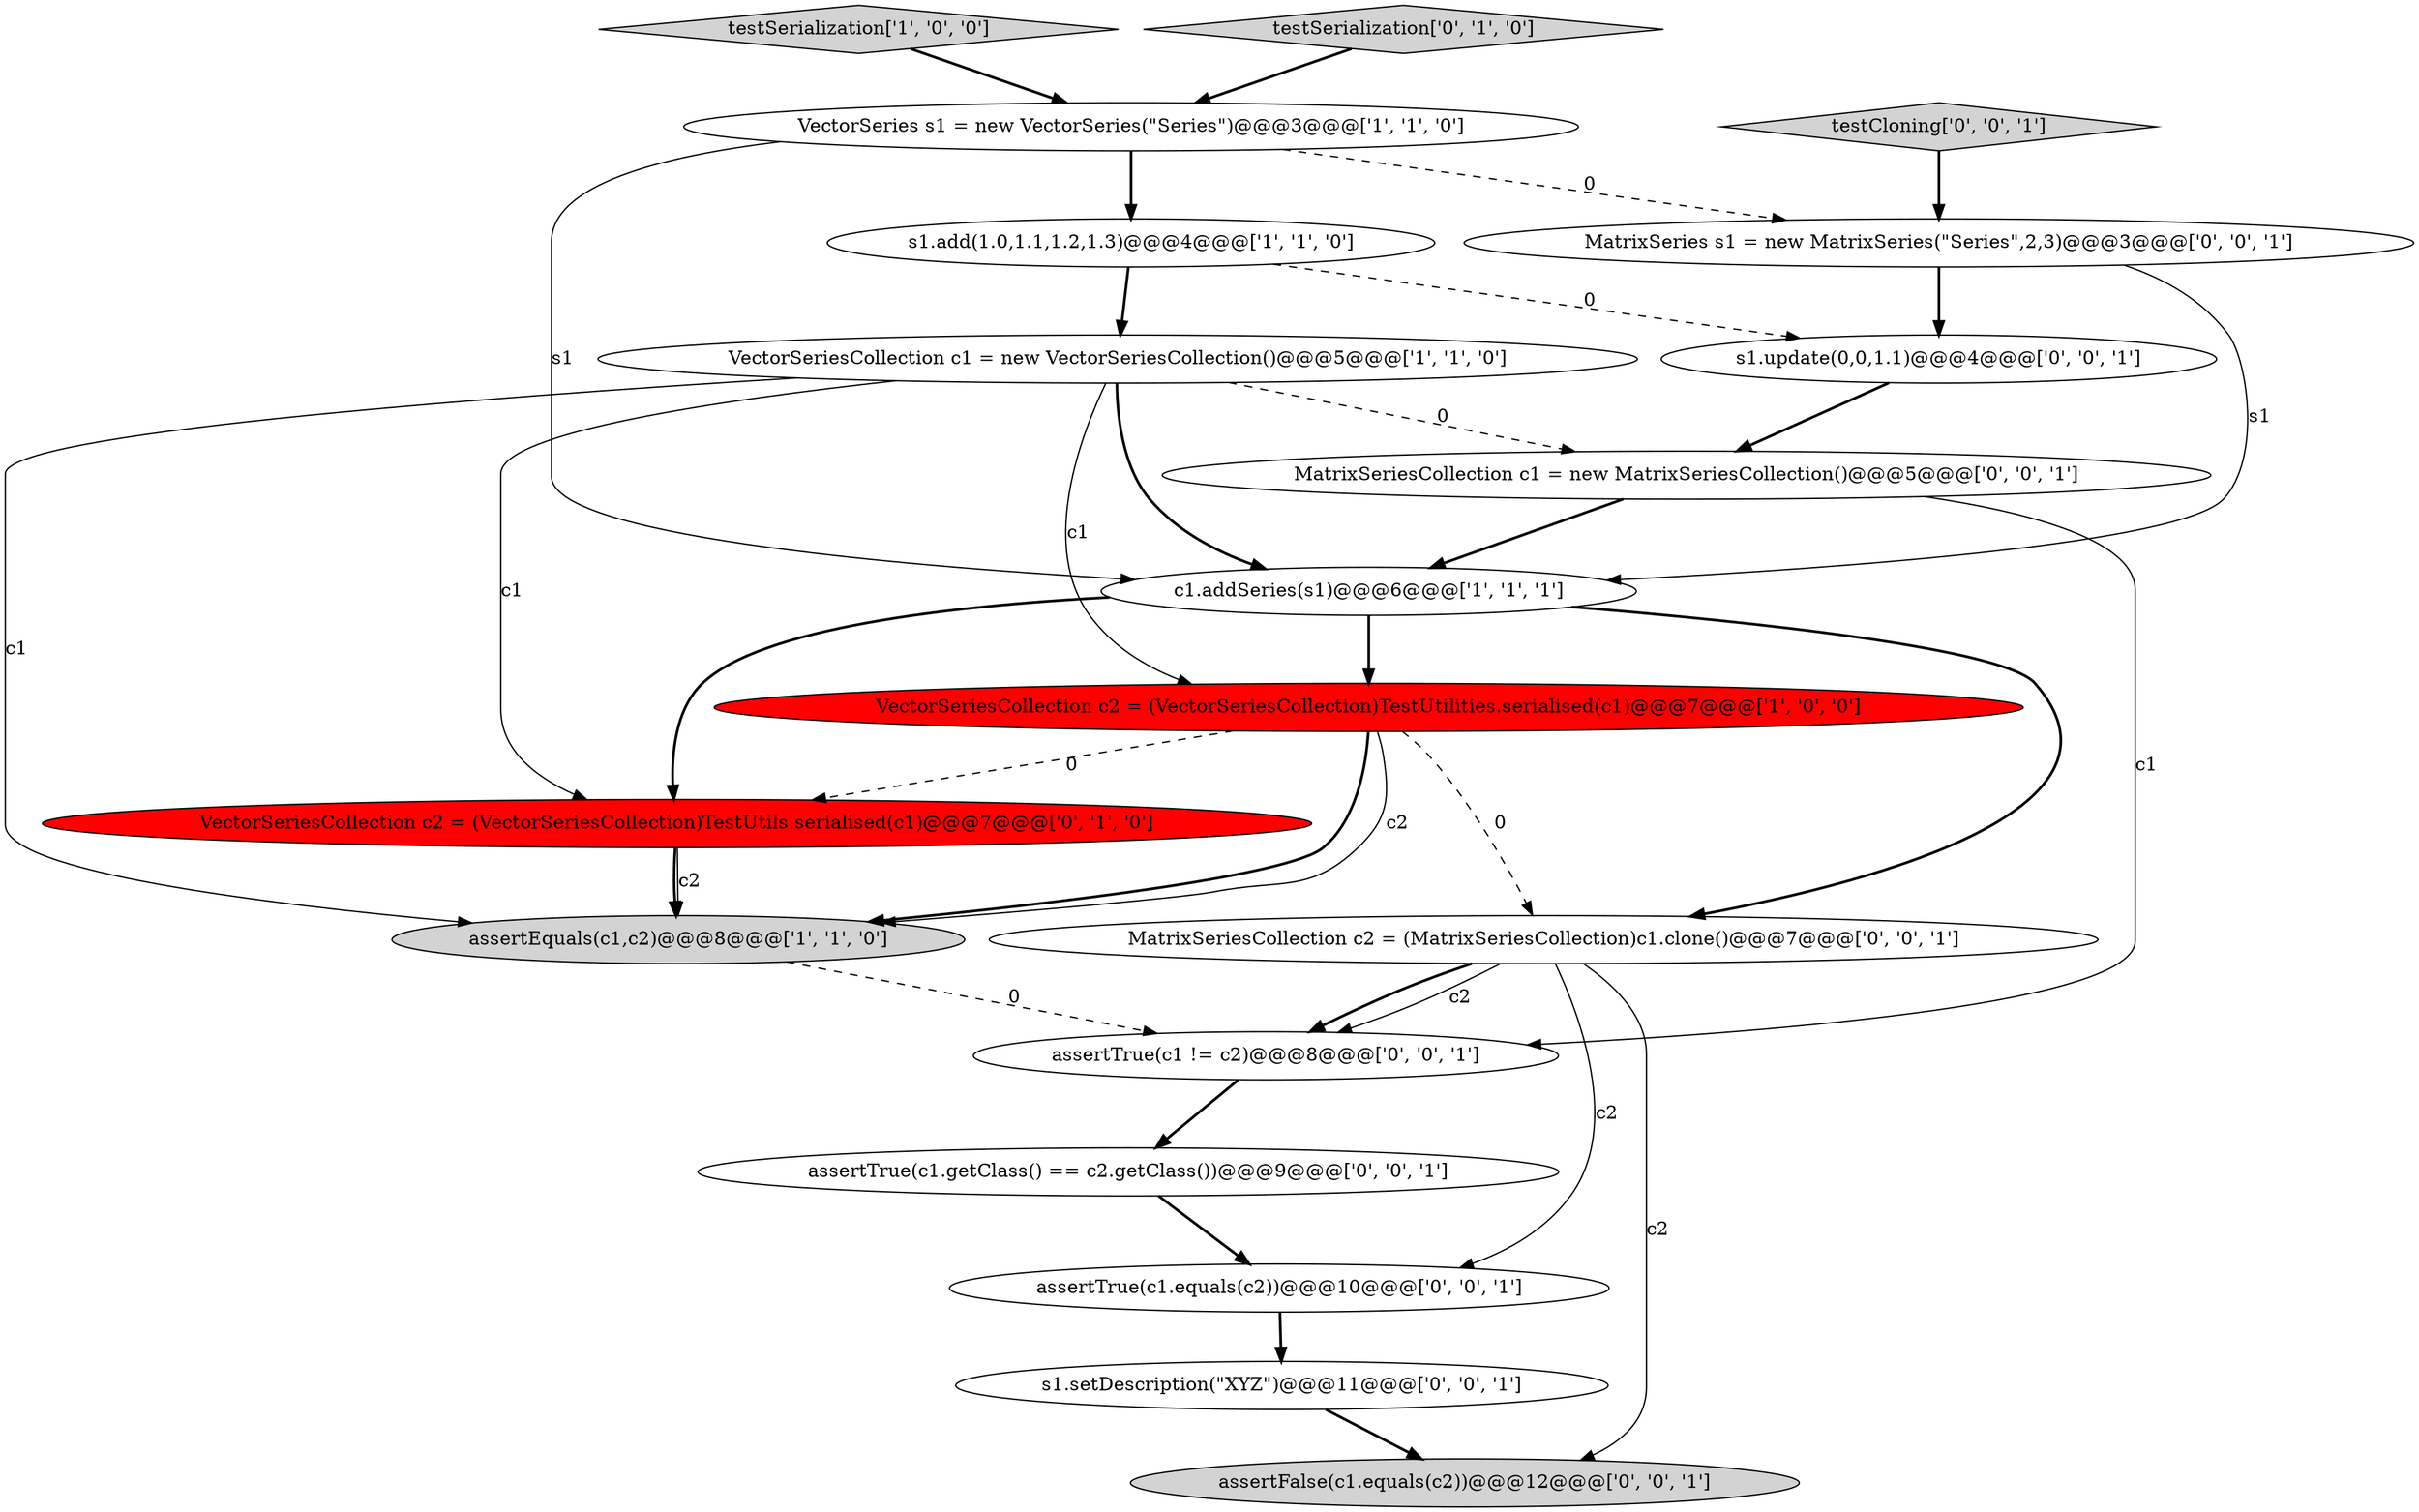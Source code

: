 digraph {
14 [style = filled, label = "testCloning['0', '0', '1']", fillcolor = lightgray, shape = diamond image = "AAA0AAABBB3BBB"];
16 [style = filled, label = "assertTrue(c1.equals(c2))@@@10@@@['0', '0', '1']", fillcolor = white, shape = ellipse image = "AAA0AAABBB3BBB"];
17 [style = filled, label = "s1.update(0,0,1.1)@@@4@@@['0', '0', '1']", fillcolor = white, shape = ellipse image = "AAA0AAABBB3BBB"];
13 [style = filled, label = "assertFalse(c1.equals(c2))@@@12@@@['0', '0', '1']", fillcolor = lightgray, shape = ellipse image = "AAA0AAABBB3BBB"];
6 [style = filled, label = "s1.add(1.0,1.1,1.2,1.3)@@@4@@@['1', '1', '0']", fillcolor = white, shape = ellipse image = "AAA0AAABBB1BBB"];
0 [style = filled, label = "c1.addSeries(s1)@@@6@@@['1', '1', '1']", fillcolor = white, shape = ellipse image = "AAA0AAABBB1BBB"];
12 [style = filled, label = "s1.setDescription(\"XYZ\")@@@11@@@['0', '0', '1']", fillcolor = white, shape = ellipse image = "AAA0AAABBB3BBB"];
9 [style = filled, label = "assertTrue(c1.getClass() == c2.getClass())@@@9@@@['0', '0', '1']", fillcolor = white, shape = ellipse image = "AAA0AAABBB3BBB"];
15 [style = filled, label = "MatrixSeriesCollection c2 = (MatrixSeriesCollection)c1.clone()@@@7@@@['0', '0', '1']", fillcolor = white, shape = ellipse image = "AAA0AAABBB3BBB"];
5 [style = filled, label = "VectorSeriesCollection c1 = new VectorSeriesCollection()@@@5@@@['1', '1', '0']", fillcolor = white, shape = ellipse image = "AAA0AAABBB1BBB"];
4 [style = filled, label = "assertEquals(c1,c2)@@@8@@@['1', '1', '0']", fillcolor = lightgray, shape = ellipse image = "AAA0AAABBB1BBB"];
2 [style = filled, label = "testSerialization['1', '0', '0']", fillcolor = lightgray, shape = diamond image = "AAA0AAABBB1BBB"];
7 [style = filled, label = "VectorSeriesCollection c2 = (VectorSeriesCollection)TestUtils.serialised(c1)@@@7@@@['0', '1', '0']", fillcolor = red, shape = ellipse image = "AAA1AAABBB2BBB"];
10 [style = filled, label = "MatrixSeriesCollection c1 = new MatrixSeriesCollection()@@@5@@@['0', '0', '1']", fillcolor = white, shape = ellipse image = "AAA0AAABBB3BBB"];
18 [style = filled, label = "MatrixSeries s1 = new MatrixSeries(\"Series\",2,3)@@@3@@@['0', '0', '1']", fillcolor = white, shape = ellipse image = "AAA0AAABBB3BBB"];
3 [style = filled, label = "VectorSeries s1 = new VectorSeries(\"Series\")@@@3@@@['1', '1', '0']", fillcolor = white, shape = ellipse image = "AAA0AAABBB1BBB"];
11 [style = filled, label = "assertTrue(c1 != c2)@@@8@@@['0', '0', '1']", fillcolor = white, shape = ellipse image = "AAA0AAABBB3BBB"];
8 [style = filled, label = "testSerialization['0', '1', '0']", fillcolor = lightgray, shape = diamond image = "AAA0AAABBB2BBB"];
1 [style = filled, label = "VectorSeriesCollection c2 = (VectorSeriesCollection)TestUtilities.serialised(c1)@@@7@@@['1', '0', '0']", fillcolor = red, shape = ellipse image = "AAA1AAABBB1BBB"];
17->10 [style = bold, label=""];
1->4 [style = bold, label=""];
1->15 [style = dashed, label="0"];
3->18 [style = dashed, label="0"];
2->3 [style = bold, label=""];
8->3 [style = bold, label=""];
15->13 [style = solid, label="c2"];
18->17 [style = bold, label=""];
3->6 [style = bold, label=""];
1->4 [style = solid, label="c2"];
6->17 [style = dashed, label="0"];
7->4 [style = bold, label=""];
11->9 [style = bold, label=""];
9->16 [style = bold, label=""];
0->15 [style = bold, label=""];
0->7 [style = bold, label=""];
12->13 [style = bold, label=""];
6->5 [style = bold, label=""];
15->11 [style = solid, label="c2"];
15->11 [style = bold, label=""];
5->0 [style = bold, label=""];
5->10 [style = dashed, label="0"];
0->1 [style = bold, label=""];
10->0 [style = bold, label=""];
5->1 [style = solid, label="c1"];
7->4 [style = solid, label="c2"];
18->0 [style = solid, label="s1"];
3->0 [style = solid, label="s1"];
14->18 [style = bold, label=""];
10->11 [style = solid, label="c1"];
5->4 [style = solid, label="c1"];
15->16 [style = solid, label="c2"];
4->11 [style = dashed, label="0"];
1->7 [style = dashed, label="0"];
5->7 [style = solid, label="c1"];
16->12 [style = bold, label=""];
}
